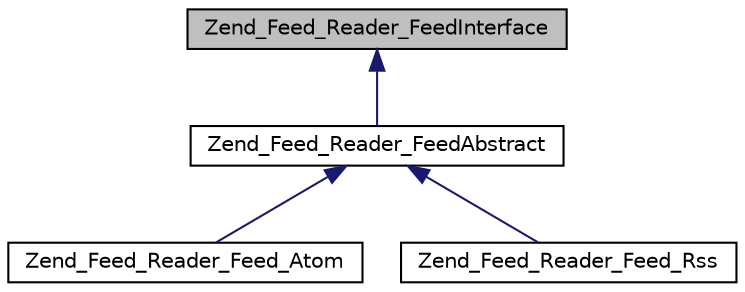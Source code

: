 digraph G
{
  edge [fontname="Helvetica",fontsize="10",labelfontname="Helvetica",labelfontsize="10"];
  node [fontname="Helvetica",fontsize="10",shape=record];
  Node1 [label="Zend_Feed_Reader_FeedInterface",height=0.2,width=0.4,color="black", fillcolor="grey75", style="filled" fontcolor="black"];
  Node1 -> Node2 [dir="back",color="midnightblue",fontsize="10",style="solid",fontname="Helvetica"];
  Node2 [label="Zend_Feed_Reader_FeedAbstract",height=0.2,width=0.4,color="black", fillcolor="white", style="filled",URL="$class_zend___feed___reader___feed_abstract.html"];
  Node2 -> Node3 [dir="back",color="midnightblue",fontsize="10",style="solid",fontname="Helvetica"];
  Node3 [label="Zend_Feed_Reader_Feed_Atom",height=0.2,width=0.4,color="black", fillcolor="white", style="filled",URL="$class_zend___feed___reader___feed___atom.html"];
  Node2 -> Node4 [dir="back",color="midnightblue",fontsize="10",style="solid",fontname="Helvetica"];
  Node4 [label="Zend_Feed_Reader_Feed_Rss",height=0.2,width=0.4,color="black", fillcolor="white", style="filled",URL="$class_zend___feed___reader___feed___rss.html"];
}

